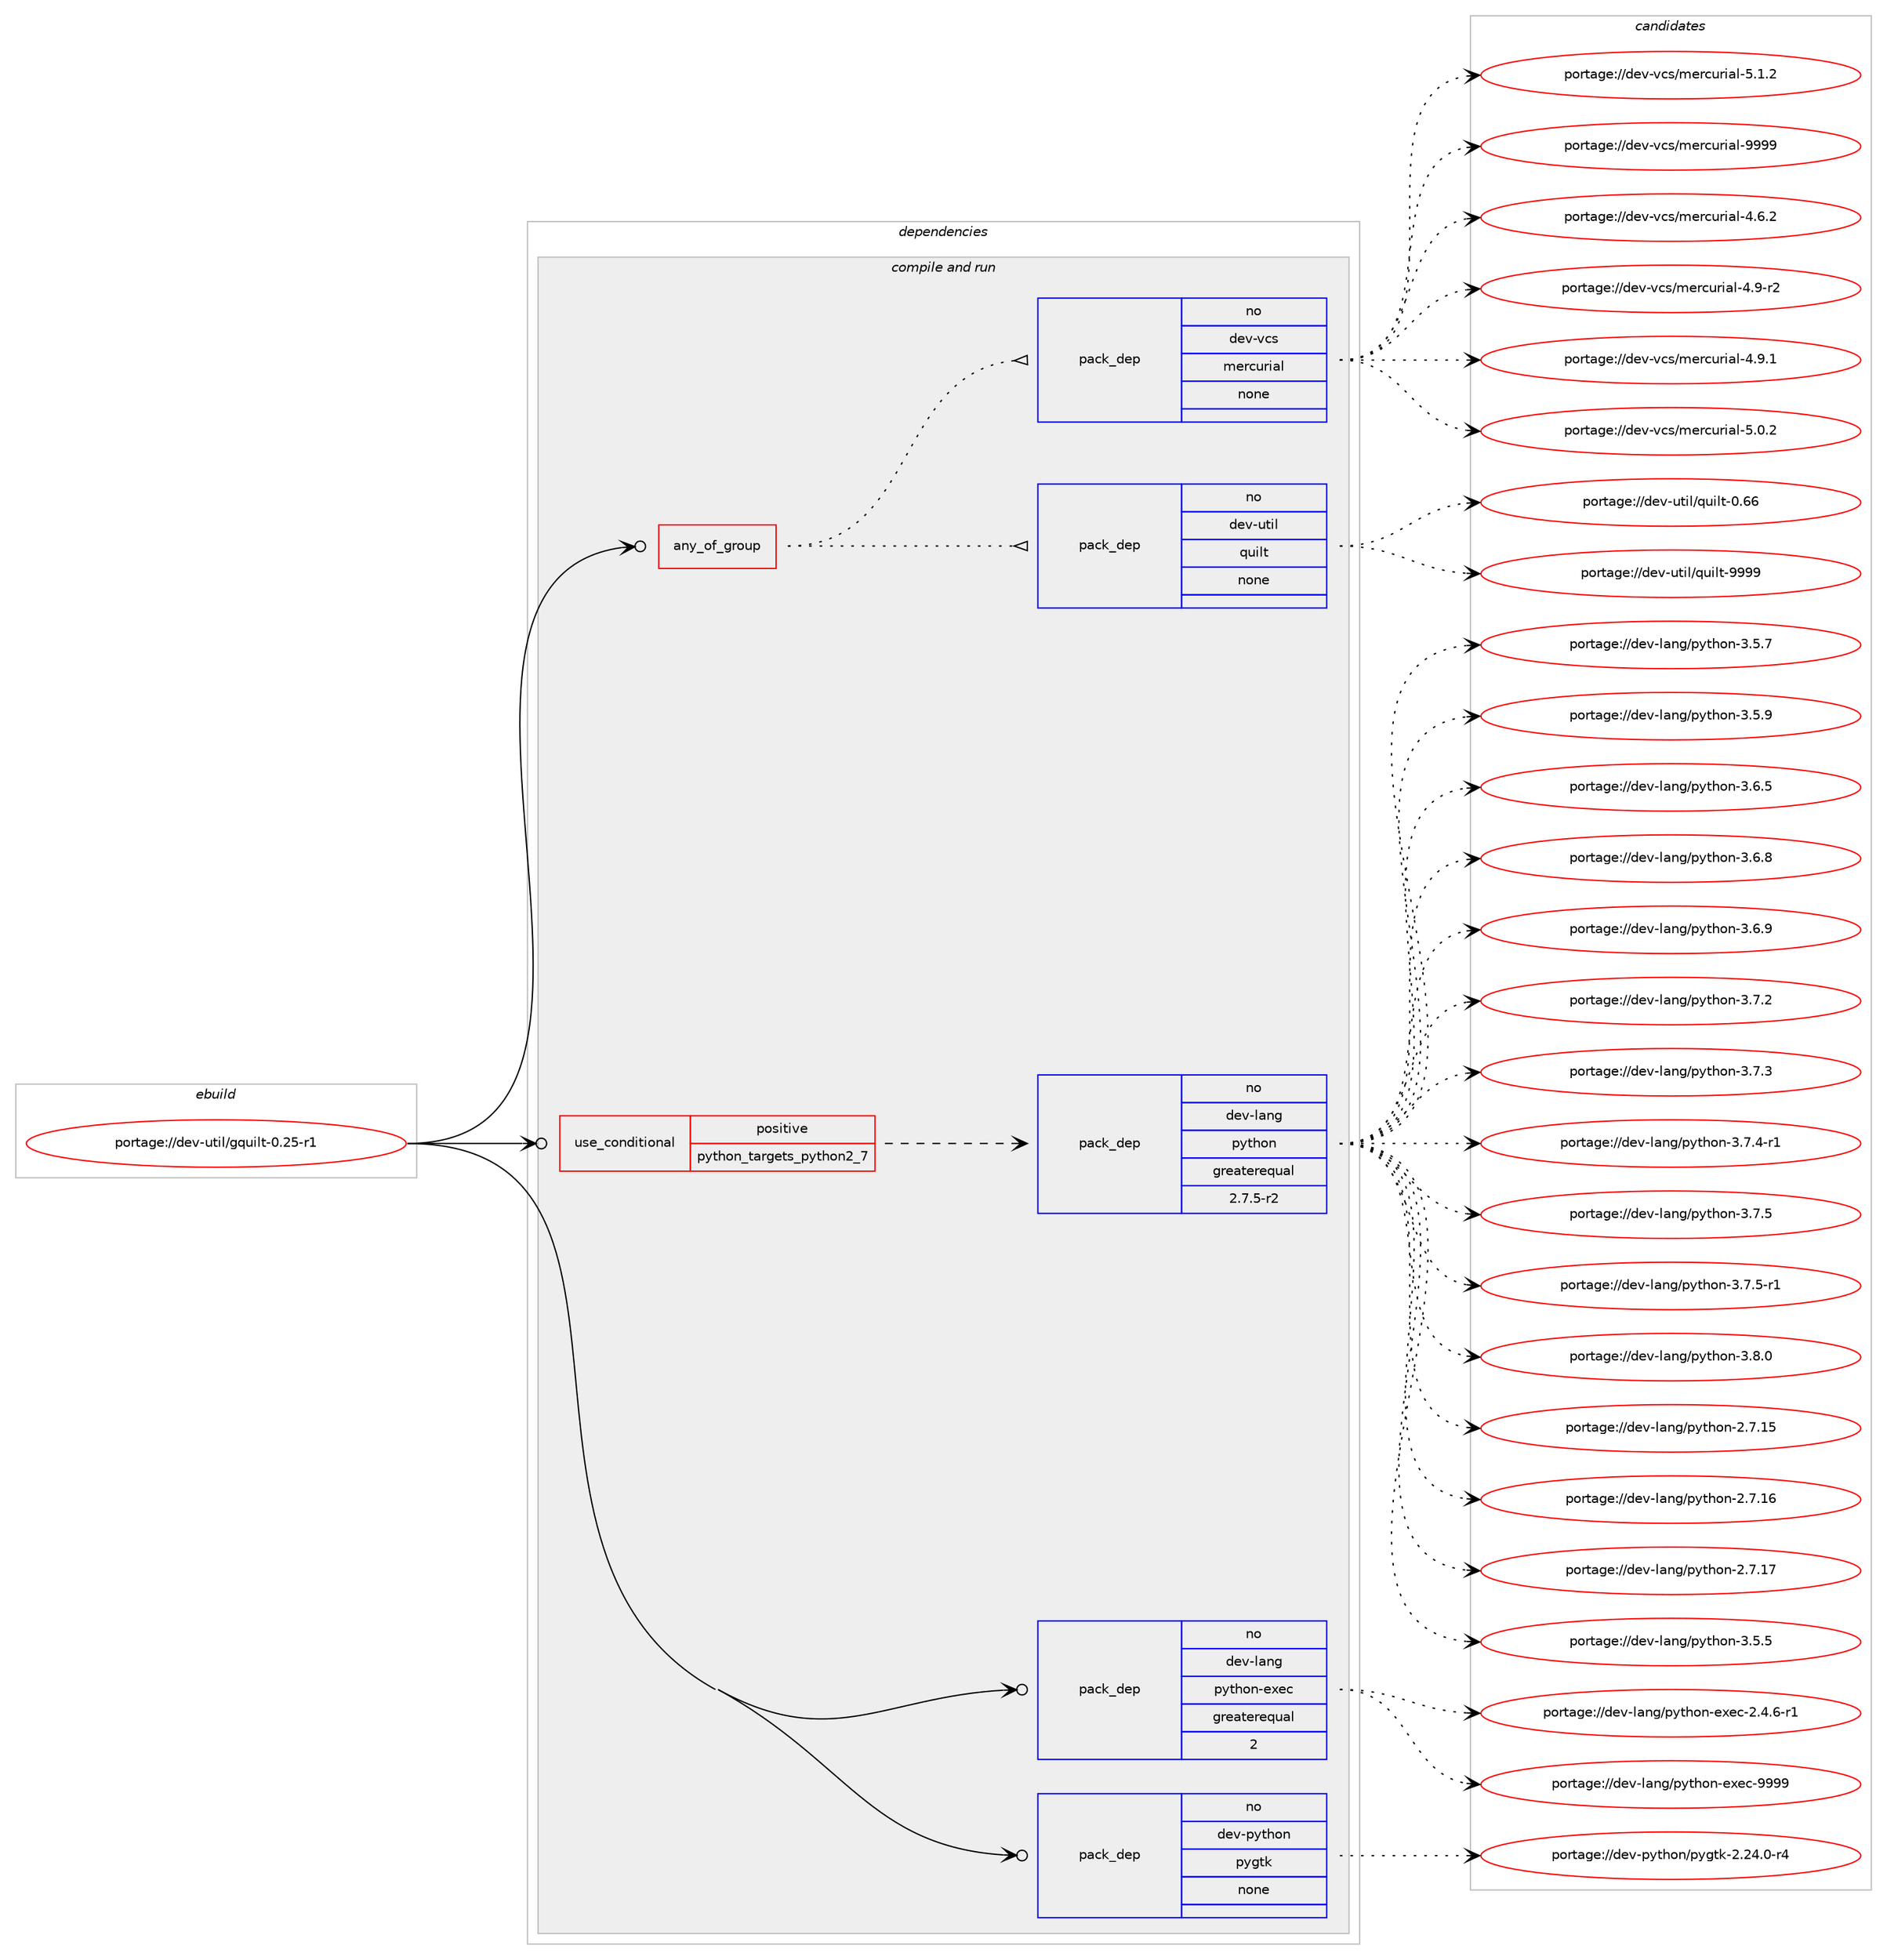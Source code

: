 digraph prolog {

# *************
# Graph options
# *************

newrank=true;
concentrate=true;
compound=true;
graph [rankdir=LR,fontname=Helvetica,fontsize=10,ranksep=1.5];#, ranksep=2.5, nodesep=0.2];
edge  [arrowhead=vee];
node  [fontname=Helvetica,fontsize=10];

# **********
# The ebuild
# **********

subgraph cluster_leftcol {
color=gray;
rank=same;
label=<<i>ebuild</i>>;
id [label="portage://dev-util/gquilt-0.25-r1", color=red, width=4, href="../dev-util/gquilt-0.25-r1.svg"];
}

# ****************
# The dependencies
# ****************

subgraph cluster_midcol {
color=gray;
label=<<i>dependencies</i>>;
subgraph cluster_compile {
fillcolor="#eeeeee";
style=filled;
label=<<i>compile</i>>;
}
subgraph cluster_compileandrun {
fillcolor="#eeeeee";
style=filled;
label=<<i>compile and run</i>>;
subgraph any3587 {
dependency262917 [label=<<TABLE BORDER="0" CELLBORDER="1" CELLSPACING="0" CELLPADDING="4"><TR><TD CELLPADDING="10">any_of_group</TD></TR></TABLE>>, shape=none, color=red];subgraph pack187921 {
dependency262918 [label=<<TABLE BORDER="0" CELLBORDER="1" CELLSPACING="0" CELLPADDING="4" WIDTH="220"><TR><TD ROWSPAN="6" CELLPADDING="30">pack_dep</TD></TR><TR><TD WIDTH="110">no</TD></TR><TR><TD>dev-util</TD></TR><TR><TD>quilt</TD></TR><TR><TD>none</TD></TR><TR><TD></TD></TR></TABLE>>, shape=none, color=blue];
}
dependency262917:e -> dependency262918:w [weight=20,style="dotted",arrowhead="oinv"];
subgraph pack187922 {
dependency262919 [label=<<TABLE BORDER="0" CELLBORDER="1" CELLSPACING="0" CELLPADDING="4" WIDTH="220"><TR><TD ROWSPAN="6" CELLPADDING="30">pack_dep</TD></TR><TR><TD WIDTH="110">no</TD></TR><TR><TD>dev-vcs</TD></TR><TR><TD>mercurial</TD></TR><TR><TD>none</TD></TR><TR><TD></TD></TR></TABLE>>, shape=none, color=blue];
}
dependency262917:e -> dependency262919:w [weight=20,style="dotted",arrowhead="oinv"];
}
id:e -> dependency262917:w [weight=20,style="solid",arrowhead="odotvee"];
subgraph cond71335 {
dependency262920 [label=<<TABLE BORDER="0" CELLBORDER="1" CELLSPACING="0" CELLPADDING="4"><TR><TD ROWSPAN="3" CELLPADDING="10">use_conditional</TD></TR><TR><TD>positive</TD></TR><TR><TD>python_targets_python2_7</TD></TR></TABLE>>, shape=none, color=red];
subgraph pack187923 {
dependency262921 [label=<<TABLE BORDER="0" CELLBORDER="1" CELLSPACING="0" CELLPADDING="4" WIDTH="220"><TR><TD ROWSPAN="6" CELLPADDING="30">pack_dep</TD></TR><TR><TD WIDTH="110">no</TD></TR><TR><TD>dev-lang</TD></TR><TR><TD>python</TD></TR><TR><TD>greaterequal</TD></TR><TR><TD>2.7.5-r2</TD></TR></TABLE>>, shape=none, color=blue];
}
dependency262920:e -> dependency262921:w [weight=20,style="dashed",arrowhead="vee"];
}
id:e -> dependency262920:w [weight=20,style="solid",arrowhead="odotvee"];
subgraph pack187924 {
dependency262922 [label=<<TABLE BORDER="0" CELLBORDER="1" CELLSPACING="0" CELLPADDING="4" WIDTH="220"><TR><TD ROWSPAN="6" CELLPADDING="30">pack_dep</TD></TR><TR><TD WIDTH="110">no</TD></TR><TR><TD>dev-lang</TD></TR><TR><TD>python-exec</TD></TR><TR><TD>greaterequal</TD></TR><TR><TD>2</TD></TR></TABLE>>, shape=none, color=blue];
}
id:e -> dependency262922:w [weight=20,style="solid",arrowhead="odotvee"];
subgraph pack187925 {
dependency262923 [label=<<TABLE BORDER="0" CELLBORDER="1" CELLSPACING="0" CELLPADDING="4" WIDTH="220"><TR><TD ROWSPAN="6" CELLPADDING="30">pack_dep</TD></TR><TR><TD WIDTH="110">no</TD></TR><TR><TD>dev-python</TD></TR><TR><TD>pygtk</TD></TR><TR><TD>none</TD></TR><TR><TD></TD></TR></TABLE>>, shape=none, color=blue];
}
id:e -> dependency262923:w [weight=20,style="solid",arrowhead="odotvee"];
}
subgraph cluster_run {
fillcolor="#eeeeee";
style=filled;
label=<<i>run</i>>;
}
}

# **************
# The candidates
# **************

subgraph cluster_choices {
rank=same;
color=gray;
label=<<i>candidates</i>>;

subgraph choice187921 {
color=black;
nodesep=1;
choiceportage10010111845117116105108471131171051081164548465454 [label="portage://dev-util/quilt-0.66", color=red, width=4,href="../dev-util/quilt-0.66.svg"];
choiceportage10010111845117116105108471131171051081164557575757 [label="portage://dev-util/quilt-9999", color=red, width=4,href="../dev-util/quilt-9999.svg"];
dependency262918:e -> choiceportage10010111845117116105108471131171051081164548465454:w [style=dotted,weight="100"];
dependency262918:e -> choiceportage10010111845117116105108471131171051081164557575757:w [style=dotted,weight="100"];
}
subgraph choice187922 {
color=black;
nodesep=1;
choiceportage1001011184511899115471091011149911711410597108455246544650 [label="portage://dev-vcs/mercurial-4.6.2", color=red, width=4,href="../dev-vcs/mercurial-4.6.2.svg"];
choiceportage1001011184511899115471091011149911711410597108455246574511450 [label="portage://dev-vcs/mercurial-4.9-r2", color=red, width=4,href="../dev-vcs/mercurial-4.9-r2.svg"];
choiceportage1001011184511899115471091011149911711410597108455246574649 [label="portage://dev-vcs/mercurial-4.9.1", color=red, width=4,href="../dev-vcs/mercurial-4.9.1.svg"];
choiceportage1001011184511899115471091011149911711410597108455346484650 [label="portage://dev-vcs/mercurial-5.0.2", color=red, width=4,href="../dev-vcs/mercurial-5.0.2.svg"];
choiceportage1001011184511899115471091011149911711410597108455346494650 [label="portage://dev-vcs/mercurial-5.1.2", color=red, width=4,href="../dev-vcs/mercurial-5.1.2.svg"];
choiceportage10010111845118991154710910111499117114105971084557575757 [label="portage://dev-vcs/mercurial-9999", color=red, width=4,href="../dev-vcs/mercurial-9999.svg"];
dependency262919:e -> choiceportage1001011184511899115471091011149911711410597108455246544650:w [style=dotted,weight="100"];
dependency262919:e -> choiceportage1001011184511899115471091011149911711410597108455246574511450:w [style=dotted,weight="100"];
dependency262919:e -> choiceportage1001011184511899115471091011149911711410597108455246574649:w [style=dotted,weight="100"];
dependency262919:e -> choiceportage1001011184511899115471091011149911711410597108455346484650:w [style=dotted,weight="100"];
dependency262919:e -> choiceportage1001011184511899115471091011149911711410597108455346494650:w [style=dotted,weight="100"];
dependency262919:e -> choiceportage10010111845118991154710910111499117114105971084557575757:w [style=dotted,weight="100"];
}
subgraph choice187923 {
color=black;
nodesep=1;
choiceportage10010111845108971101034711212111610411111045504655464953 [label="portage://dev-lang/python-2.7.15", color=red, width=4,href="../dev-lang/python-2.7.15.svg"];
choiceportage10010111845108971101034711212111610411111045504655464954 [label="portage://dev-lang/python-2.7.16", color=red, width=4,href="../dev-lang/python-2.7.16.svg"];
choiceportage10010111845108971101034711212111610411111045504655464955 [label="portage://dev-lang/python-2.7.17", color=red, width=4,href="../dev-lang/python-2.7.17.svg"];
choiceportage100101118451089711010347112121116104111110455146534653 [label="portage://dev-lang/python-3.5.5", color=red, width=4,href="../dev-lang/python-3.5.5.svg"];
choiceportage100101118451089711010347112121116104111110455146534655 [label="portage://dev-lang/python-3.5.7", color=red, width=4,href="../dev-lang/python-3.5.7.svg"];
choiceportage100101118451089711010347112121116104111110455146534657 [label="portage://dev-lang/python-3.5.9", color=red, width=4,href="../dev-lang/python-3.5.9.svg"];
choiceportage100101118451089711010347112121116104111110455146544653 [label="portage://dev-lang/python-3.6.5", color=red, width=4,href="../dev-lang/python-3.6.5.svg"];
choiceportage100101118451089711010347112121116104111110455146544656 [label="portage://dev-lang/python-3.6.8", color=red, width=4,href="../dev-lang/python-3.6.8.svg"];
choiceportage100101118451089711010347112121116104111110455146544657 [label="portage://dev-lang/python-3.6.9", color=red, width=4,href="../dev-lang/python-3.6.9.svg"];
choiceportage100101118451089711010347112121116104111110455146554650 [label="portage://dev-lang/python-3.7.2", color=red, width=4,href="../dev-lang/python-3.7.2.svg"];
choiceportage100101118451089711010347112121116104111110455146554651 [label="portage://dev-lang/python-3.7.3", color=red, width=4,href="../dev-lang/python-3.7.3.svg"];
choiceportage1001011184510897110103471121211161041111104551465546524511449 [label="portage://dev-lang/python-3.7.4-r1", color=red, width=4,href="../dev-lang/python-3.7.4-r1.svg"];
choiceportage100101118451089711010347112121116104111110455146554653 [label="portage://dev-lang/python-3.7.5", color=red, width=4,href="../dev-lang/python-3.7.5.svg"];
choiceportage1001011184510897110103471121211161041111104551465546534511449 [label="portage://dev-lang/python-3.7.5-r1", color=red, width=4,href="../dev-lang/python-3.7.5-r1.svg"];
choiceportage100101118451089711010347112121116104111110455146564648 [label="portage://dev-lang/python-3.8.0", color=red, width=4,href="../dev-lang/python-3.8.0.svg"];
dependency262921:e -> choiceportage10010111845108971101034711212111610411111045504655464953:w [style=dotted,weight="100"];
dependency262921:e -> choiceportage10010111845108971101034711212111610411111045504655464954:w [style=dotted,weight="100"];
dependency262921:e -> choiceportage10010111845108971101034711212111610411111045504655464955:w [style=dotted,weight="100"];
dependency262921:e -> choiceportage100101118451089711010347112121116104111110455146534653:w [style=dotted,weight="100"];
dependency262921:e -> choiceportage100101118451089711010347112121116104111110455146534655:w [style=dotted,weight="100"];
dependency262921:e -> choiceportage100101118451089711010347112121116104111110455146534657:w [style=dotted,weight="100"];
dependency262921:e -> choiceportage100101118451089711010347112121116104111110455146544653:w [style=dotted,weight="100"];
dependency262921:e -> choiceportage100101118451089711010347112121116104111110455146544656:w [style=dotted,weight="100"];
dependency262921:e -> choiceportage100101118451089711010347112121116104111110455146544657:w [style=dotted,weight="100"];
dependency262921:e -> choiceportage100101118451089711010347112121116104111110455146554650:w [style=dotted,weight="100"];
dependency262921:e -> choiceportage100101118451089711010347112121116104111110455146554651:w [style=dotted,weight="100"];
dependency262921:e -> choiceportage1001011184510897110103471121211161041111104551465546524511449:w [style=dotted,weight="100"];
dependency262921:e -> choiceportage100101118451089711010347112121116104111110455146554653:w [style=dotted,weight="100"];
dependency262921:e -> choiceportage1001011184510897110103471121211161041111104551465546534511449:w [style=dotted,weight="100"];
dependency262921:e -> choiceportage100101118451089711010347112121116104111110455146564648:w [style=dotted,weight="100"];
}
subgraph choice187924 {
color=black;
nodesep=1;
choiceportage10010111845108971101034711212111610411111045101120101994550465246544511449 [label="portage://dev-lang/python-exec-2.4.6-r1", color=red, width=4,href="../dev-lang/python-exec-2.4.6-r1.svg"];
choiceportage10010111845108971101034711212111610411111045101120101994557575757 [label="portage://dev-lang/python-exec-9999", color=red, width=4,href="../dev-lang/python-exec-9999.svg"];
dependency262922:e -> choiceportage10010111845108971101034711212111610411111045101120101994550465246544511449:w [style=dotted,weight="100"];
dependency262922:e -> choiceportage10010111845108971101034711212111610411111045101120101994557575757:w [style=dotted,weight="100"];
}
subgraph choice187925 {
color=black;
nodesep=1;
choiceportage1001011184511212111610411111047112121103116107455046505246484511452 [label="portage://dev-python/pygtk-2.24.0-r4", color=red, width=4,href="../dev-python/pygtk-2.24.0-r4.svg"];
dependency262923:e -> choiceportage1001011184511212111610411111047112121103116107455046505246484511452:w [style=dotted,weight="100"];
}
}

}

